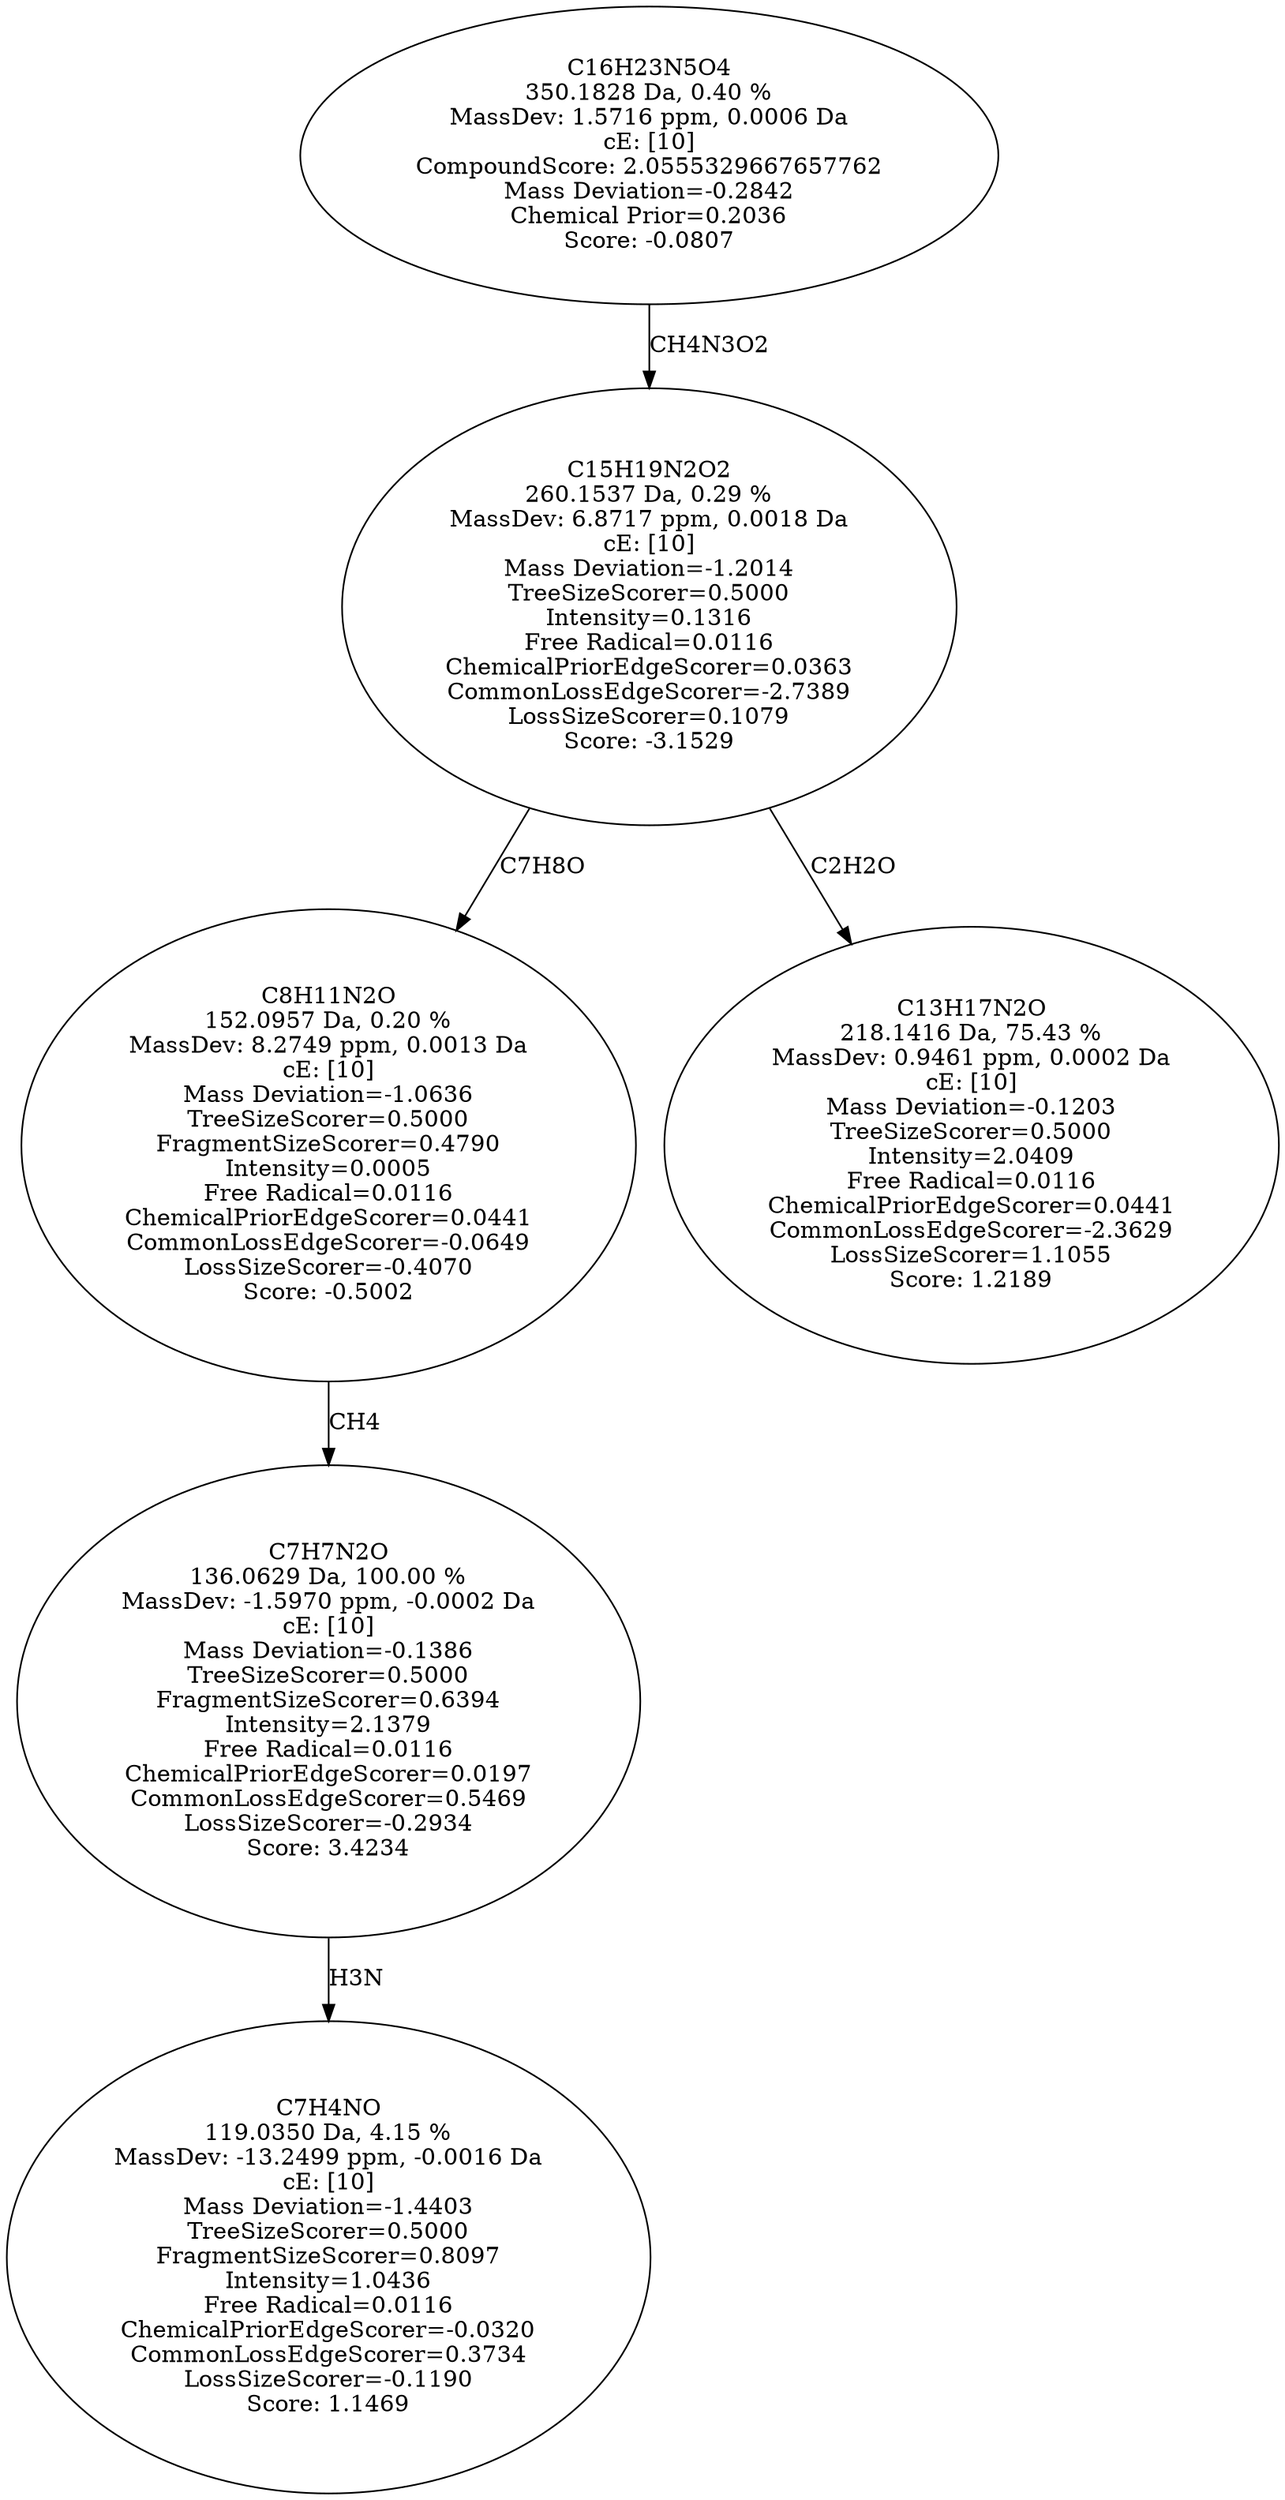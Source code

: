 strict digraph {
v1 [label="C7H4NO\n119.0350 Da, 4.15 %\nMassDev: -13.2499 ppm, -0.0016 Da\ncE: [10]\nMass Deviation=-1.4403\nTreeSizeScorer=0.5000\nFragmentSizeScorer=0.8097\nIntensity=1.0436\nFree Radical=0.0116\nChemicalPriorEdgeScorer=-0.0320\nCommonLossEdgeScorer=0.3734\nLossSizeScorer=-0.1190\nScore: 1.1469"];
v2 [label="C7H7N2O\n136.0629 Da, 100.00 %\nMassDev: -1.5970 ppm, -0.0002 Da\ncE: [10]\nMass Deviation=-0.1386\nTreeSizeScorer=0.5000\nFragmentSizeScorer=0.6394\nIntensity=2.1379\nFree Radical=0.0116\nChemicalPriorEdgeScorer=0.0197\nCommonLossEdgeScorer=0.5469\nLossSizeScorer=-0.2934\nScore: 3.4234"];
v3 [label="C8H11N2O\n152.0957 Da, 0.20 %\nMassDev: 8.2749 ppm, 0.0013 Da\ncE: [10]\nMass Deviation=-1.0636\nTreeSizeScorer=0.5000\nFragmentSizeScorer=0.4790\nIntensity=0.0005\nFree Radical=0.0116\nChemicalPriorEdgeScorer=0.0441\nCommonLossEdgeScorer=-0.0649\nLossSizeScorer=-0.4070\nScore: -0.5002"];
v4 [label="C13H17N2O\n218.1416 Da, 75.43 %\nMassDev: 0.9461 ppm, 0.0002 Da\ncE: [10]\nMass Deviation=-0.1203\nTreeSizeScorer=0.5000\nIntensity=2.0409\nFree Radical=0.0116\nChemicalPriorEdgeScorer=0.0441\nCommonLossEdgeScorer=-2.3629\nLossSizeScorer=1.1055\nScore: 1.2189"];
v5 [label="C15H19N2O2\n260.1537 Da, 0.29 %\nMassDev: 6.8717 ppm, 0.0018 Da\ncE: [10]\nMass Deviation=-1.2014\nTreeSizeScorer=0.5000\nIntensity=0.1316\nFree Radical=0.0116\nChemicalPriorEdgeScorer=0.0363\nCommonLossEdgeScorer=-2.7389\nLossSizeScorer=0.1079\nScore: -3.1529"];
v6 [label="C16H23N5O4\n350.1828 Da, 0.40 %\nMassDev: 1.5716 ppm, 0.0006 Da\ncE: [10]\nCompoundScore: 2.0555329667657762\nMass Deviation=-0.2842\nChemical Prior=0.2036\nScore: -0.0807"];
v2 -> v1 [label="H3N"];
v3 -> v2 [label="CH4"];
v5 -> v3 [label="C7H8O"];
v5 -> v4 [label="C2H2O"];
v6 -> v5 [label="CH4N3O2"];
}